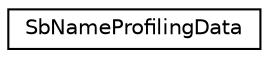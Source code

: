 digraph "Graphical Class Hierarchy"
{
 // LATEX_PDF_SIZE
  edge [fontname="Helvetica",fontsize="10",labelfontname="Helvetica",labelfontsize="10"];
  node [fontname="Helvetica",fontsize="10",shape=record];
  rankdir="LR";
  Node0 [label="SbNameProfilingData",height=0.2,width=0.4,color="black", fillcolor="white", style="filled",URL="$structSbNameProfilingData.html",tooltip=" "];
}
